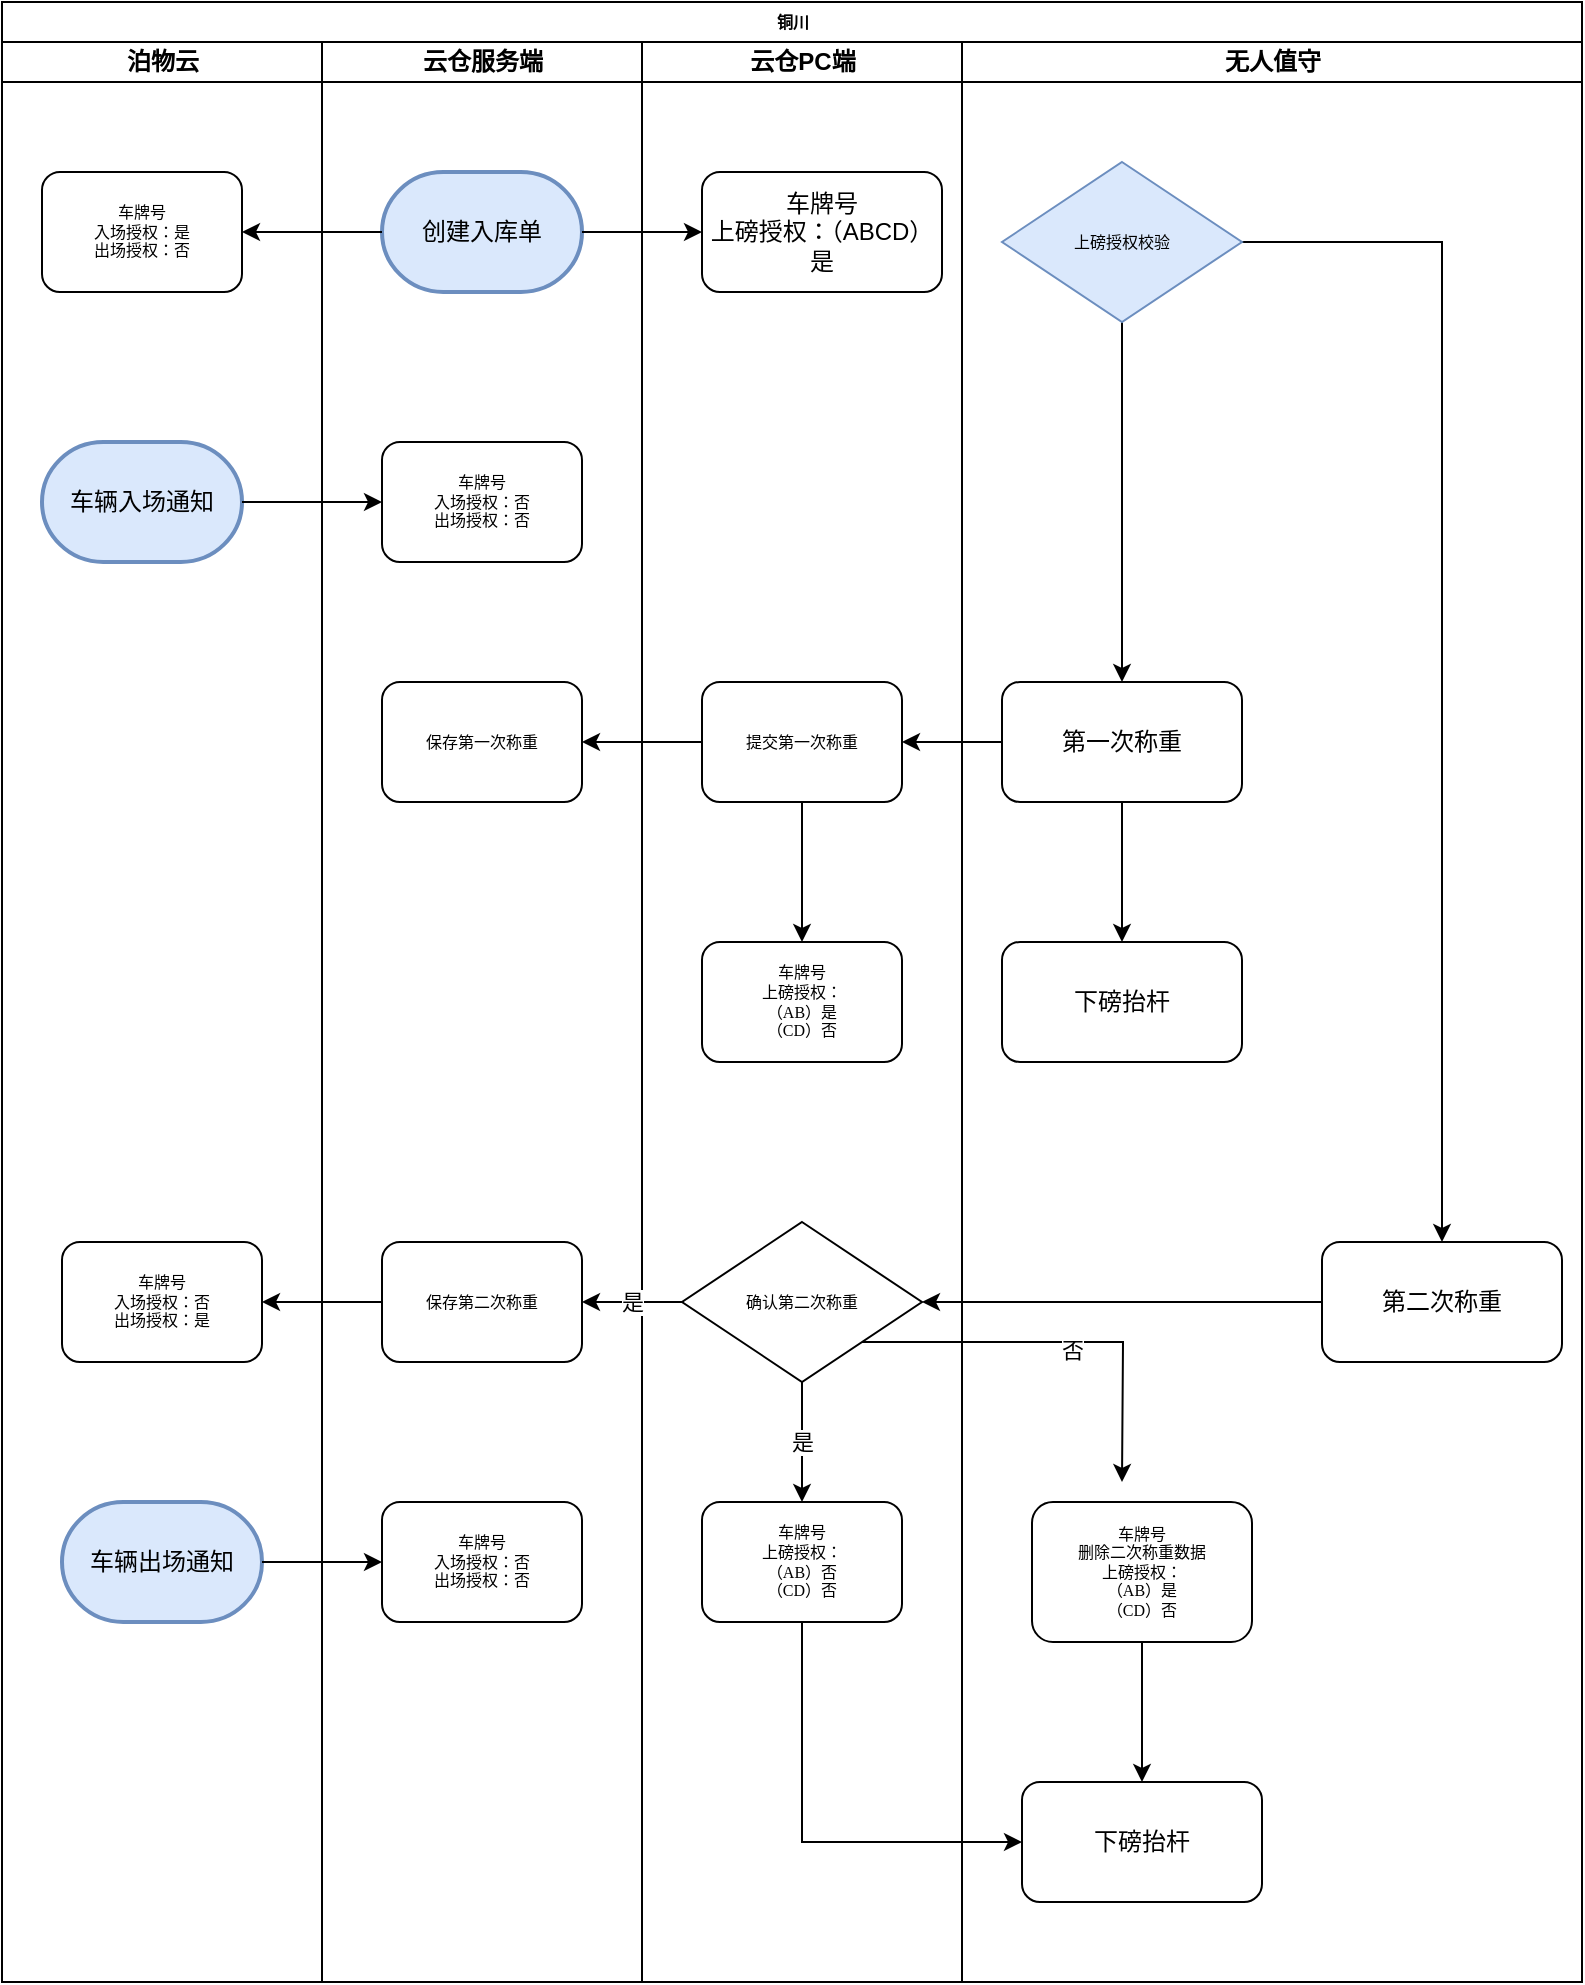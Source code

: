 <mxfile version="13.5.3" type="device"><diagram name="Page-1" id="74e2e168-ea6b-b213-b513-2b3c1d86103e"><mxGraphModel dx="1162" dy="628" grid="1" gridSize="10" guides="1" tooltips="1" connect="1" arrows="1" fold="1" page="1" pageScale="1" pageWidth="1100" pageHeight="850" background="#ffffff" math="0" shadow="0"><root><mxCell id="0"/><mxCell id="1" parent="0"/><mxCell id="77e6c97f196da883-1" value="铜川" style="swimlane;html=1;childLayout=stackLayout;startSize=20;rounded=0;shadow=0;labelBackgroundColor=none;strokeWidth=1;fontFamily=Verdana;fontSize=8;align=center;" parent="1" vertex="1"><mxGeometry x="40" y="50" width="790" height="990" as="geometry"/></mxCell><mxCell id="77e6c97f196da883-2" value="泊物云" style="swimlane;html=1;startSize=20;" parent="77e6c97f196da883-1" vertex="1"><mxGeometry y="20" width="160" height="970" as="geometry"/></mxCell><mxCell id="77e6c97f196da883-8" value="车牌号&lt;br&gt;入场授权：是&lt;br&gt;出场授权：否" style="rounded=1;whiteSpace=wrap;html=1;shadow=0;labelBackgroundColor=none;strokeWidth=1;fontFamily=Verdana;fontSize=8;align=center;" parent="77e6c97f196da883-2" vertex="1"><mxGeometry x="20" y="65" width="100" height="60" as="geometry"/></mxCell><mxCell id="_UHBGB7u0J8InRg6qe8N-12" value="车辆入场通知" style="strokeWidth=2;html=1;shape=mxgraph.flowchart.terminator;whiteSpace=wrap;fillColor=#dae8fc;strokeColor=#6c8ebf;" vertex="1" parent="77e6c97f196da883-2"><mxGeometry x="20" y="200" width="100" height="60" as="geometry"/></mxCell><mxCell id="_UHBGB7u0J8InRg6qe8N-35" value="车牌号&lt;br&gt;入场授权：否&lt;br&gt;出场授权：是" style="rounded=1;whiteSpace=wrap;html=1;shadow=0;labelBackgroundColor=none;strokeWidth=1;fontFamily=Verdana;fontSize=8;align=center;" vertex="1" parent="77e6c97f196da883-2"><mxGeometry x="30" y="600" width="100" height="60" as="geometry"/></mxCell><mxCell id="_UHBGB7u0J8InRg6qe8N-37" value="车辆出场通知" style="strokeWidth=2;html=1;shape=mxgraph.flowchart.terminator;whiteSpace=wrap;fillColor=#dae8fc;strokeColor=#6c8ebf;" vertex="1" parent="77e6c97f196da883-2"><mxGeometry x="30" y="730" width="100" height="60" as="geometry"/></mxCell><mxCell id="77e6c97f196da883-3" value="云仓服务端" style="swimlane;html=1;startSize=20;" parent="77e6c97f196da883-1" vertex="1"><mxGeometry x="160" y="20" width="160" height="970" as="geometry"/></mxCell><mxCell id="_UHBGB7u0J8InRg6qe8N-38" value="车牌号&lt;br&gt;入场授权：否&lt;br&gt;出场授权：否" style="rounded=1;whiteSpace=wrap;html=1;shadow=0;labelBackgroundColor=none;strokeWidth=1;fontFamily=Verdana;fontSize=8;align=center;" vertex="1" parent="77e6c97f196da883-3"><mxGeometry x="30" y="730" width="100" height="60" as="geometry"/></mxCell><mxCell id="_UHBGB7u0J8InRg6qe8N-33" value="保存第二次称重" style="rounded=1;whiteSpace=wrap;html=1;shadow=0;labelBackgroundColor=none;strokeWidth=1;fontFamily=Verdana;fontSize=8;align=center;" vertex="1" parent="77e6c97f196da883-3"><mxGeometry x="30" y="600" width="100" height="60" as="geometry"/></mxCell><mxCell id="_UHBGB7u0J8InRg6qe8N-1" value="创建入库单" style="strokeWidth=2;html=1;shape=mxgraph.flowchart.terminator;whiteSpace=wrap;fillColor=#dae8fc;strokeColor=#6c8ebf;" vertex="1" parent="77e6c97f196da883-3"><mxGeometry x="30" y="65" width="100" height="60" as="geometry"/></mxCell><mxCell id="_UHBGB7u0J8InRg6qe8N-13" value="车牌号&lt;br&gt;入场授权：否&lt;br&gt;出场授权：否" style="rounded=1;whiteSpace=wrap;html=1;shadow=0;labelBackgroundColor=none;strokeWidth=1;fontFamily=Verdana;fontSize=8;align=center;" vertex="1" parent="77e6c97f196da883-3"><mxGeometry x="30" y="200" width="100" height="60" as="geometry"/></mxCell><mxCell id="_UHBGB7u0J8InRg6qe8N-18" value="保存第一次称重" style="rounded=1;whiteSpace=wrap;html=1;shadow=0;labelBackgroundColor=none;strokeWidth=1;fontFamily=Verdana;fontSize=8;align=center;" vertex="1" parent="77e6c97f196da883-3"><mxGeometry x="30" y="320" width="100" height="60" as="geometry"/></mxCell><mxCell id="77e6c97f196da883-4" value="云仓PC端" style="swimlane;html=1;startSize=20;" parent="77e6c97f196da883-1" vertex="1"><mxGeometry x="320" y="20" width="160" height="970" as="geometry"/></mxCell><mxCell id="_UHBGB7u0J8InRg6qe8N-40" value="车牌号&lt;br&gt;上磅授权：&lt;br&gt;（AB）否&lt;br&gt;（CD）否" style="rounded=1;whiteSpace=wrap;html=1;shadow=0;labelBackgroundColor=none;strokeWidth=1;fontFamily=Verdana;fontSize=8;align=center;" vertex="1" parent="77e6c97f196da883-4"><mxGeometry x="30" y="730" width="100" height="60" as="geometry"/></mxCell><mxCell id="_UHBGB7u0J8InRg6qe8N-26" value="车牌号&lt;br&gt;上磅授权：&lt;br&gt;（AB）是&lt;br&gt;（CD）否" style="rounded=1;whiteSpace=wrap;html=1;shadow=0;labelBackgroundColor=none;strokeWidth=1;fontFamily=Verdana;fontSize=8;align=center;" vertex="1" parent="77e6c97f196da883-4"><mxGeometry x="30" y="450" width="100" height="60" as="geometry"/></mxCell><mxCell id="_UHBGB7u0J8InRg6qe8N-27" style="edgeStyle=orthogonalEdgeStyle;rounded=0;orthogonalLoop=1;jettySize=auto;html=1;exitX=0.5;exitY=1;exitDx=0;exitDy=0;entryX=0.5;entryY=0;entryDx=0;entryDy=0;" edge="1" parent="77e6c97f196da883-4" source="_UHBGB7u0J8InRg6qe8N-22" target="_UHBGB7u0J8InRg6qe8N-26"><mxGeometry relative="1" as="geometry"/></mxCell><mxCell id="_UHBGB7u0J8InRg6qe8N-22" value="提交第一次称重" style="rounded=1;whiteSpace=wrap;html=1;shadow=0;labelBackgroundColor=none;strokeWidth=1;fontFamily=Verdana;fontSize=8;align=center;" vertex="1" parent="77e6c97f196da883-4"><mxGeometry x="30" y="320" width="100" height="60" as="geometry"/></mxCell><mxCell id="_UHBGB7u0J8InRg6qe8N-41" value="是" style="edgeStyle=orthogonalEdgeStyle;rounded=0;orthogonalLoop=1;jettySize=auto;html=1;exitX=0.5;exitY=1;exitDx=0;exitDy=0;entryX=0.5;entryY=0;entryDx=0;entryDy=0;" edge="1" parent="77e6c97f196da883-4" source="_UHBGB7u0J8InRg6qe8N-31" target="_UHBGB7u0J8InRg6qe8N-40"><mxGeometry relative="1" as="geometry"><Array as="points"><mxPoint x="80" y="710"/><mxPoint x="80" y="710"/></Array></mxGeometry></mxCell><mxCell id="_UHBGB7u0J8InRg6qe8N-31" value="确认第二次称重" style="rhombus;whiteSpace=wrap;html=1;rounded=0;shadow=0;labelBackgroundColor=none;strokeWidth=1;fontFamily=Verdana;fontSize=8;align=center;" vertex="1" parent="77e6c97f196da883-4"><mxGeometry x="20" y="590" width="120" height="80" as="geometry"/></mxCell><mxCell id="_UHBGB7u0J8InRg6qe8N-9" value="车牌号&lt;br&gt;上磅授权：（ABCD）是" style="rounded=1;whiteSpace=wrap;html=1;" vertex="1" parent="77e6c97f196da883-4"><mxGeometry x="30" y="65" width="120" height="60" as="geometry"/></mxCell><mxCell id="77e6c97f196da883-6" value="无人值守" style="swimlane;html=1;startSize=20;" parent="77e6c97f196da883-1" vertex="1"><mxGeometry x="480" y="20" width="310" height="970" as="geometry"/></mxCell><mxCell id="_UHBGB7u0J8InRg6qe8N-17" style="edgeStyle=orthogonalEdgeStyle;rounded=0;orthogonalLoop=1;jettySize=auto;html=1;exitX=0.5;exitY=1;exitDx=0;exitDy=0;entryX=0.5;entryY=0;entryDx=0;entryDy=0;" edge="1" parent="77e6c97f196da883-6" source="_UHBGB7u0J8InRg6qe8N-15" target="_UHBGB7u0J8InRg6qe8N-16"><mxGeometry relative="1" as="geometry"/></mxCell><mxCell id="_UHBGB7u0J8InRg6qe8N-20" value="下磅抬杆" style="whiteSpace=wrap;html=1;rounded=1;" vertex="1" parent="77e6c97f196da883-6"><mxGeometry x="20" y="450" width="120" height="60" as="geometry"/></mxCell><mxCell id="_UHBGB7u0J8InRg6qe8N-16" value="第一次称重" style="rounded=1;whiteSpace=wrap;html=1;" vertex="1" parent="77e6c97f196da883-6"><mxGeometry x="20" y="320" width="120" height="60" as="geometry"/></mxCell><mxCell id="_UHBGB7u0J8InRg6qe8N-29" style="edgeStyle=orthogonalEdgeStyle;rounded=0;orthogonalLoop=1;jettySize=auto;html=1;exitX=1;exitY=0.5;exitDx=0;exitDy=0;" edge="1" parent="77e6c97f196da883-6" source="_UHBGB7u0J8InRg6qe8N-15" target="_UHBGB7u0J8InRg6qe8N-28"><mxGeometry relative="1" as="geometry"/></mxCell><mxCell id="_UHBGB7u0J8InRg6qe8N-15" value="上磅授权校验" style="rhombus;whiteSpace=wrap;html=1;rounded=0;shadow=0;labelBackgroundColor=none;strokeWidth=1;fontFamily=Verdana;fontSize=8;align=center;fillColor=#dae8fc;strokeColor=#6c8ebf;" vertex="1" parent="77e6c97f196da883-6"><mxGeometry x="20" y="60" width="120" height="80" as="geometry"/></mxCell><mxCell id="_UHBGB7u0J8InRg6qe8N-21" value="" style="edgeStyle=orthogonalEdgeStyle;rounded=0;orthogonalLoop=1;jettySize=auto;html=1;" edge="1" parent="77e6c97f196da883-6" source="_UHBGB7u0J8InRg6qe8N-16" target="_UHBGB7u0J8InRg6qe8N-20"><mxGeometry relative="1" as="geometry"/></mxCell><mxCell id="_UHBGB7u0J8InRg6qe8N-47" value="下磅抬杆" style="whiteSpace=wrap;html=1;rounded=1;" vertex="1" parent="77e6c97f196da883-6"><mxGeometry x="30" y="870" width="120" height="60" as="geometry"/></mxCell><mxCell id="_UHBGB7u0J8InRg6qe8N-54" style="edgeStyle=orthogonalEdgeStyle;rounded=0;orthogonalLoop=1;jettySize=auto;html=1;exitX=0.5;exitY=1;exitDx=0;exitDy=0;entryX=0.5;entryY=0;entryDx=0;entryDy=0;" edge="1" parent="77e6c97f196da883-6" source="_UHBGB7u0J8InRg6qe8N-43" target="_UHBGB7u0J8InRg6qe8N-47"><mxGeometry relative="1" as="geometry"/></mxCell><mxCell id="_UHBGB7u0J8InRg6qe8N-43" value="车牌号&lt;br&gt;删除二次称重数据&lt;br&gt;上磅授权：&lt;br&gt;（AB）是&lt;br&gt;（CD）否" style="rounded=1;whiteSpace=wrap;html=1;shadow=0;labelBackgroundColor=none;strokeWidth=1;fontFamily=Verdana;fontSize=8;align=center;" vertex="1" parent="77e6c97f196da883-6"><mxGeometry x="35" y="730" width="110" height="70" as="geometry"/></mxCell><mxCell id="_UHBGB7u0J8InRg6qe8N-28" value="第二次称重" style="rounded=1;whiteSpace=wrap;html=1;" vertex="1" parent="77e6c97f196da883-6"><mxGeometry x="180" y="600" width="120" height="60" as="geometry"/></mxCell><mxCell id="_UHBGB7u0J8InRg6qe8N-8" value="" style="endArrow=classic;html=1;exitX=0;exitY=0.5;exitDx=0;exitDy=0;exitPerimeter=0;entryX=1;entryY=0.5;entryDx=0;entryDy=0;" edge="1" parent="77e6c97f196da883-1" source="_UHBGB7u0J8InRg6qe8N-1" target="77e6c97f196da883-8"><mxGeometry width="50" height="50" relative="1" as="geometry"><mxPoint x="390" y="350" as="sourcePoint"/><mxPoint x="440" y="300" as="targetPoint"/></mxGeometry></mxCell><mxCell id="_UHBGB7u0J8InRg6qe8N-11" style="edgeStyle=orthogonalEdgeStyle;rounded=0;orthogonalLoop=1;jettySize=auto;html=1;exitX=1;exitY=0.5;exitDx=0;exitDy=0;exitPerimeter=0;" edge="1" parent="77e6c97f196da883-1" source="_UHBGB7u0J8InRg6qe8N-1" target="_UHBGB7u0J8InRg6qe8N-9"><mxGeometry relative="1" as="geometry"/></mxCell><mxCell id="_UHBGB7u0J8InRg6qe8N-14" style="edgeStyle=orthogonalEdgeStyle;rounded=0;orthogonalLoop=1;jettySize=auto;html=1;exitX=1;exitY=0.5;exitDx=0;exitDy=0;exitPerimeter=0;entryX=0;entryY=0.5;entryDx=0;entryDy=0;" edge="1" parent="77e6c97f196da883-1" source="_UHBGB7u0J8InRg6qe8N-12" target="_UHBGB7u0J8InRg6qe8N-13"><mxGeometry relative="1" as="geometry"/></mxCell><mxCell id="_UHBGB7u0J8InRg6qe8N-23" style="edgeStyle=orthogonalEdgeStyle;rounded=0;orthogonalLoop=1;jettySize=auto;html=1;exitX=0;exitY=0.5;exitDx=0;exitDy=0;entryX=1;entryY=0.5;entryDx=0;entryDy=0;" edge="1" parent="77e6c97f196da883-1" source="_UHBGB7u0J8InRg6qe8N-16" target="_UHBGB7u0J8InRg6qe8N-22"><mxGeometry relative="1" as="geometry"/></mxCell><mxCell id="_UHBGB7u0J8InRg6qe8N-25" style="edgeStyle=orthogonalEdgeStyle;rounded=0;orthogonalLoop=1;jettySize=auto;html=1;exitX=0;exitY=0.5;exitDx=0;exitDy=0;entryX=1;entryY=0.5;entryDx=0;entryDy=0;" edge="1" parent="77e6c97f196da883-1" source="_UHBGB7u0J8InRg6qe8N-22" target="_UHBGB7u0J8InRg6qe8N-18"><mxGeometry relative="1" as="geometry"/></mxCell><mxCell id="_UHBGB7u0J8InRg6qe8N-32" style="edgeStyle=orthogonalEdgeStyle;rounded=0;orthogonalLoop=1;jettySize=auto;html=1;exitX=0;exitY=0.5;exitDx=0;exitDy=0;entryX=1;entryY=0.5;entryDx=0;entryDy=0;" edge="1" parent="77e6c97f196da883-1" source="_UHBGB7u0J8InRg6qe8N-28" target="_UHBGB7u0J8InRg6qe8N-31"><mxGeometry relative="1" as="geometry"/></mxCell><mxCell id="_UHBGB7u0J8InRg6qe8N-34" value="是" style="edgeStyle=orthogonalEdgeStyle;rounded=0;orthogonalLoop=1;jettySize=auto;html=1;exitX=0;exitY=0.5;exitDx=0;exitDy=0;entryX=1;entryY=0.5;entryDx=0;entryDy=0;" edge="1" parent="77e6c97f196da883-1" source="_UHBGB7u0J8InRg6qe8N-31" target="_UHBGB7u0J8InRg6qe8N-33"><mxGeometry relative="1" as="geometry"/></mxCell><mxCell id="_UHBGB7u0J8InRg6qe8N-36" style="edgeStyle=orthogonalEdgeStyle;rounded=0;orthogonalLoop=1;jettySize=auto;html=1;exitX=0;exitY=0.5;exitDx=0;exitDy=0;entryX=1;entryY=0.5;entryDx=0;entryDy=0;" edge="1" parent="77e6c97f196da883-1" source="_UHBGB7u0J8InRg6qe8N-33" target="_UHBGB7u0J8InRg6qe8N-35"><mxGeometry relative="1" as="geometry"/></mxCell><mxCell id="_UHBGB7u0J8InRg6qe8N-39" style="edgeStyle=orthogonalEdgeStyle;rounded=0;orthogonalLoop=1;jettySize=auto;html=1;exitX=1;exitY=0.5;exitDx=0;exitDy=0;exitPerimeter=0;entryX=0;entryY=0.5;entryDx=0;entryDy=0;" edge="1" parent="77e6c97f196da883-1" source="_UHBGB7u0J8InRg6qe8N-37" target="_UHBGB7u0J8InRg6qe8N-38"><mxGeometry relative="1" as="geometry"/></mxCell><mxCell id="_UHBGB7u0J8InRg6qe8N-55" style="edgeStyle=orthogonalEdgeStyle;rounded=0;orthogonalLoop=1;jettySize=auto;html=1;exitX=0.5;exitY=1;exitDx=0;exitDy=0;entryX=0;entryY=0.5;entryDx=0;entryDy=0;" edge="1" parent="77e6c97f196da883-1" source="_UHBGB7u0J8InRg6qe8N-40" target="_UHBGB7u0J8InRg6qe8N-47"><mxGeometry relative="1" as="geometry"/></mxCell><mxCell id="_UHBGB7u0J8InRg6qe8N-42" style="edgeStyle=orthogonalEdgeStyle;rounded=0;orthogonalLoop=1;jettySize=auto;html=1;exitX=1;exitY=1;exitDx=0;exitDy=0;" edge="1" parent="1" source="_UHBGB7u0J8InRg6qe8N-31"><mxGeometry relative="1" as="geometry"><mxPoint x="600" y="790" as="targetPoint"/></mxGeometry></mxCell><mxCell id="_UHBGB7u0J8InRg6qe8N-44" value="否" style="edgeLabel;html=1;align=center;verticalAlign=middle;resizable=0;points=[];" vertex="1" connectable="0" parent="_UHBGB7u0J8InRg6qe8N-42"><mxGeometry x="0.049" y="-4" relative="1" as="geometry"><mxPoint as="offset"/></mxGeometry></mxCell></root></mxGraphModel></diagram></mxfile>